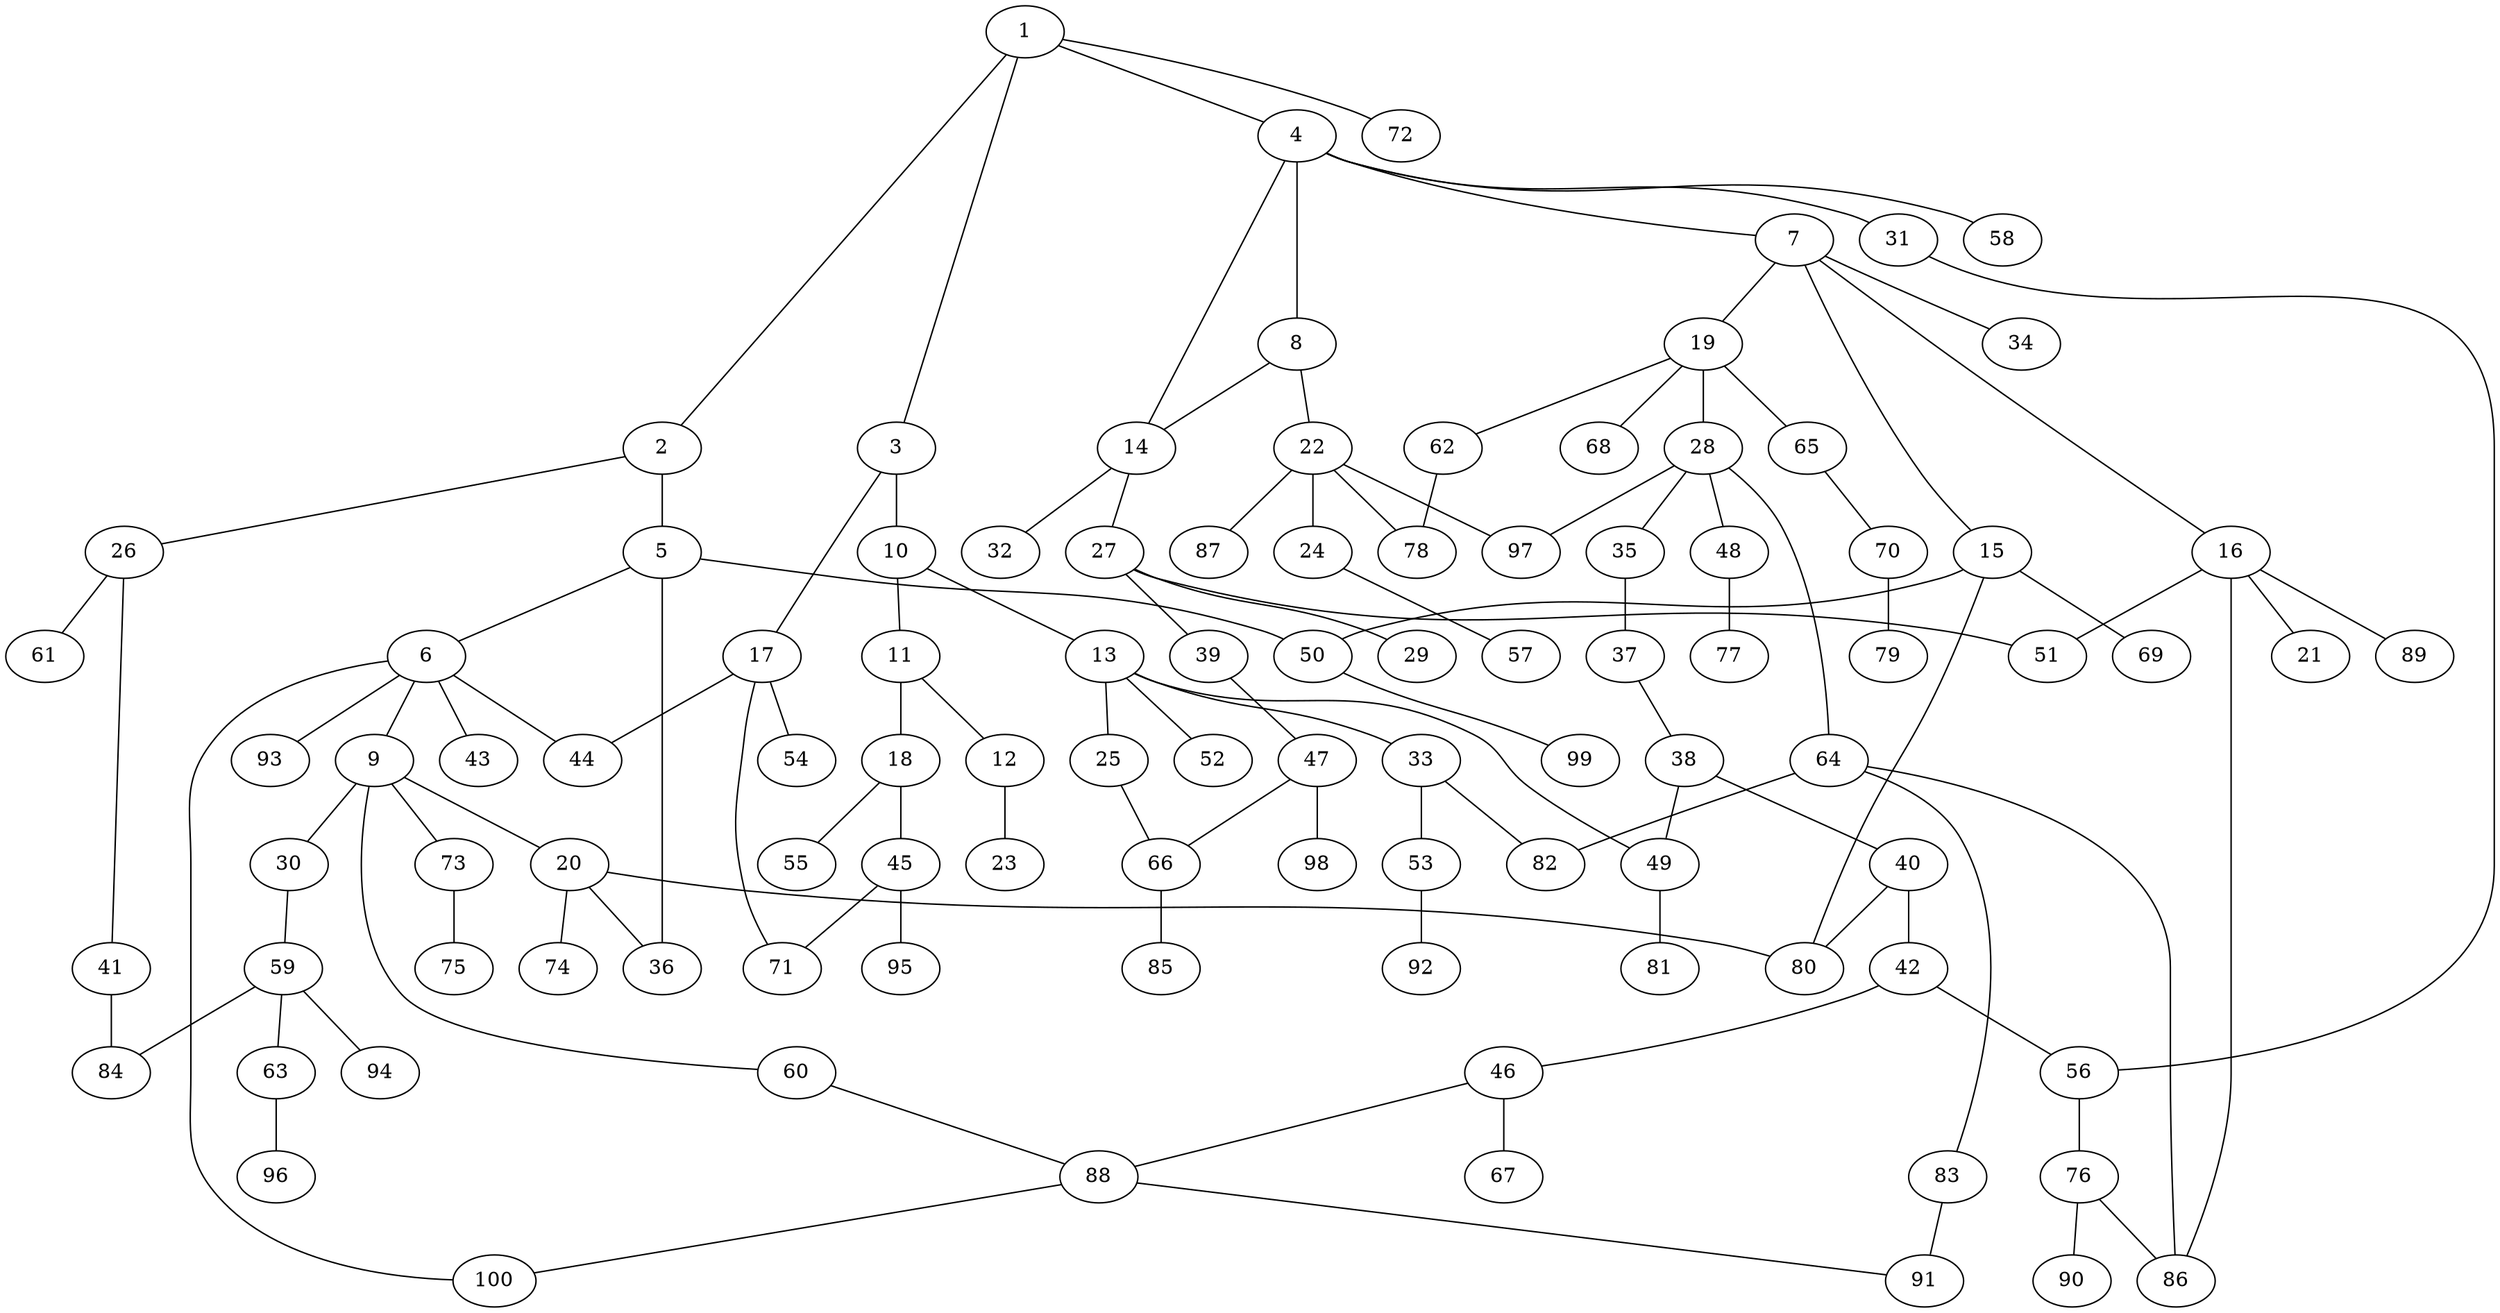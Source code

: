 graph graphname {1--2
1--3
1--4
1--72
2--5
2--26
3--10
3--17
4--7
4--8
4--14
4--31
4--58
5--6
5--36
5--50
6--9
6--43
6--44
6--93
6--100
7--15
7--16
7--19
7--34
8--14
8--22
9--20
9--30
9--60
9--73
10--11
10--13
11--12
11--18
12--23
13--25
13--33
13--49
13--52
14--27
14--32
15--50
15--69
15--80
16--21
16--51
16--86
16--89
17--44
17--54
17--71
18--45
18--55
19--28
19--62
19--65
19--68
20--36
20--74
20--80
22--24
22--78
22--87
22--97
24--57
25--66
26--41
26--61
27--29
27--39
27--51
28--35
28--48
28--64
28--97
30--59
31--56
33--53
33--82
35--37
37--38
38--40
38--49
39--47
40--42
40--80
41--84
42--46
42--56
45--71
45--95
46--67
46--88
47--66
47--98
48--77
49--81
50--99
53--92
56--76
59--63
59--84
59--94
60--88
62--78
63--96
64--82
64--83
64--86
65--70
66--85
70--79
73--75
76--86
76--90
83--91
88--91
88--100
}
